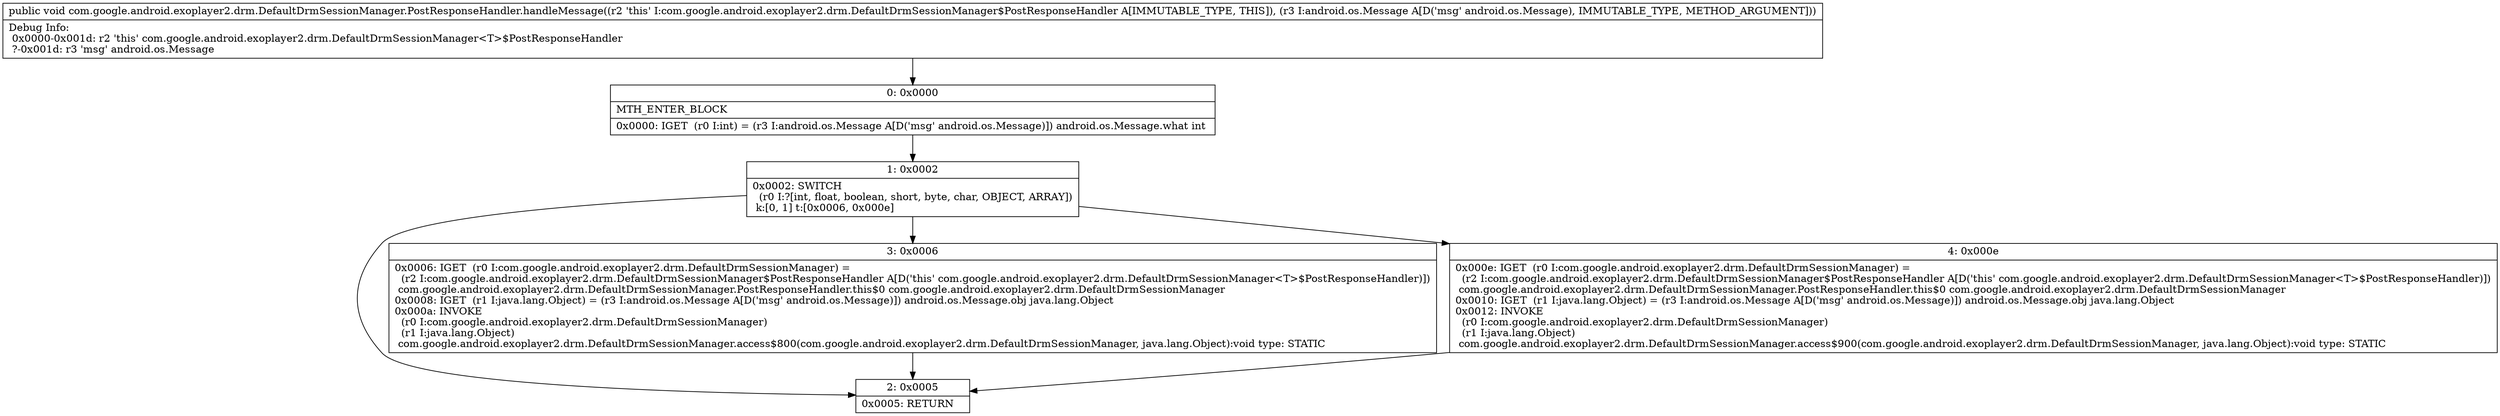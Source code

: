 digraph "CFG forcom.google.android.exoplayer2.drm.DefaultDrmSessionManager.PostResponseHandler.handleMessage(Landroid\/os\/Message;)V" {
Node_0 [shape=record,label="{0\:\ 0x0000|MTH_ENTER_BLOCK\l|0x0000: IGET  (r0 I:int) = (r3 I:android.os.Message A[D('msg' android.os.Message)]) android.os.Message.what int \l}"];
Node_1 [shape=record,label="{1\:\ 0x0002|0x0002: SWITCH  \l  (r0 I:?[int, float, boolean, short, byte, char, OBJECT, ARRAY])\l k:[0, 1] t:[0x0006, 0x000e] \l}"];
Node_2 [shape=record,label="{2\:\ 0x0005|0x0005: RETURN   \l}"];
Node_3 [shape=record,label="{3\:\ 0x0006|0x0006: IGET  (r0 I:com.google.android.exoplayer2.drm.DefaultDrmSessionManager) = \l  (r2 I:com.google.android.exoplayer2.drm.DefaultDrmSessionManager$PostResponseHandler A[D('this' com.google.android.exoplayer2.drm.DefaultDrmSessionManager\<T\>$PostResponseHandler)])\l com.google.android.exoplayer2.drm.DefaultDrmSessionManager.PostResponseHandler.this$0 com.google.android.exoplayer2.drm.DefaultDrmSessionManager \l0x0008: IGET  (r1 I:java.lang.Object) = (r3 I:android.os.Message A[D('msg' android.os.Message)]) android.os.Message.obj java.lang.Object \l0x000a: INVOKE  \l  (r0 I:com.google.android.exoplayer2.drm.DefaultDrmSessionManager)\l  (r1 I:java.lang.Object)\l com.google.android.exoplayer2.drm.DefaultDrmSessionManager.access$800(com.google.android.exoplayer2.drm.DefaultDrmSessionManager, java.lang.Object):void type: STATIC \l}"];
Node_4 [shape=record,label="{4\:\ 0x000e|0x000e: IGET  (r0 I:com.google.android.exoplayer2.drm.DefaultDrmSessionManager) = \l  (r2 I:com.google.android.exoplayer2.drm.DefaultDrmSessionManager$PostResponseHandler A[D('this' com.google.android.exoplayer2.drm.DefaultDrmSessionManager\<T\>$PostResponseHandler)])\l com.google.android.exoplayer2.drm.DefaultDrmSessionManager.PostResponseHandler.this$0 com.google.android.exoplayer2.drm.DefaultDrmSessionManager \l0x0010: IGET  (r1 I:java.lang.Object) = (r3 I:android.os.Message A[D('msg' android.os.Message)]) android.os.Message.obj java.lang.Object \l0x0012: INVOKE  \l  (r0 I:com.google.android.exoplayer2.drm.DefaultDrmSessionManager)\l  (r1 I:java.lang.Object)\l com.google.android.exoplayer2.drm.DefaultDrmSessionManager.access$900(com.google.android.exoplayer2.drm.DefaultDrmSessionManager, java.lang.Object):void type: STATIC \l}"];
MethodNode[shape=record,label="{public void com.google.android.exoplayer2.drm.DefaultDrmSessionManager.PostResponseHandler.handleMessage((r2 'this' I:com.google.android.exoplayer2.drm.DefaultDrmSessionManager$PostResponseHandler A[IMMUTABLE_TYPE, THIS]), (r3 I:android.os.Message A[D('msg' android.os.Message), IMMUTABLE_TYPE, METHOD_ARGUMENT]))  | Debug Info:\l  0x0000\-0x001d: r2 'this' com.google.android.exoplayer2.drm.DefaultDrmSessionManager\<T\>$PostResponseHandler\l  ?\-0x001d: r3 'msg' android.os.Message\l}"];
MethodNode -> Node_0;
Node_0 -> Node_1;
Node_1 -> Node_2;
Node_1 -> Node_3;
Node_1 -> Node_4;
Node_3 -> Node_2;
Node_4 -> Node_2;
}

